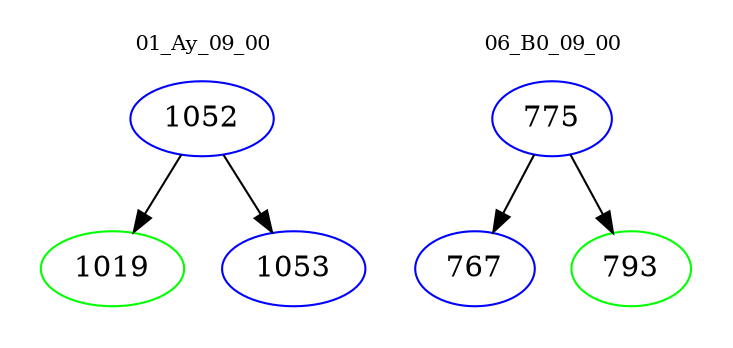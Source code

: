 digraph{
subgraph cluster_0 {
color = white
label = "01_Ay_09_00";
fontsize=10;
T0_1052 [label="1052", color="blue"]
T0_1052 -> T0_1019 [color="black"]
T0_1019 [label="1019", color="green"]
T0_1052 -> T0_1053 [color="black"]
T0_1053 [label="1053", color="blue"]
}
subgraph cluster_1 {
color = white
label = "06_B0_09_00";
fontsize=10;
T1_775 [label="775", color="blue"]
T1_775 -> T1_767 [color="black"]
T1_767 [label="767", color="blue"]
T1_775 -> T1_793 [color="black"]
T1_793 [label="793", color="green"]
}
}
